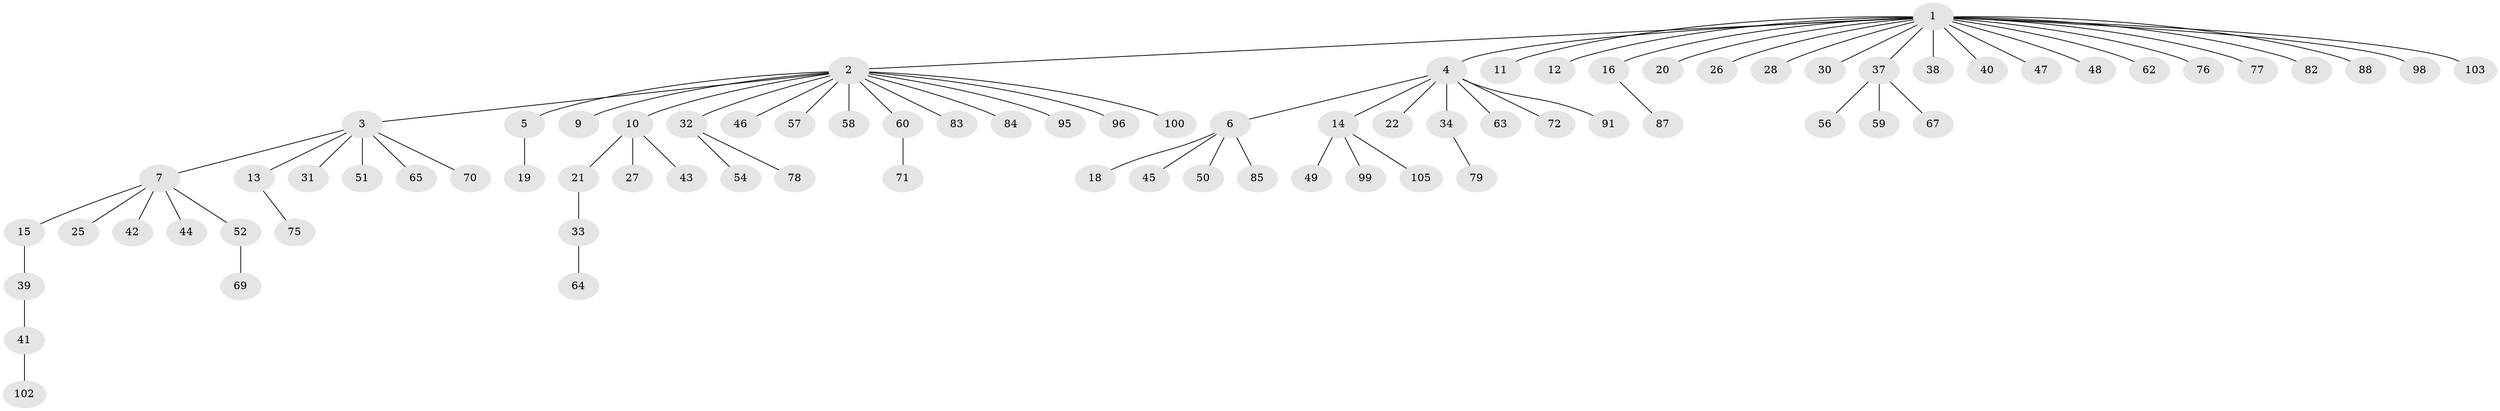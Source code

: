 // original degree distribution, {18: 0.009433962264150943, 13: 0.009433962264150943, 8: 0.009433962264150943, 9: 0.009433962264150943, 3: 0.03773584905660377, 6: 0.009433962264150943, 5: 0.018867924528301886, 4: 0.04716981132075472, 2: 0.22641509433962265, 1: 0.6226415094339622}
// Generated by graph-tools (version 1.1) at 2025/11/02/27/25 16:11:11]
// undirected, 80 vertices, 79 edges
graph export_dot {
graph [start="1"]
  node [color=gray90,style=filled];
  1 [super="+17"];
  2 [super="+8"];
  3 [super="+53"];
  4 [super="+23"];
  5 [super="+24"];
  6 [super="+92"];
  7 [super="+35"];
  9 [super="+36"];
  10;
  11;
  12;
  13;
  14 [super="+29"];
  15;
  16;
  18;
  19;
  20;
  21;
  22 [super="+66"];
  25;
  26;
  27;
  28;
  30 [super="+61"];
  31;
  32 [super="+94"];
  33 [super="+80"];
  34;
  37 [super="+55"];
  38;
  39 [super="+104"];
  40;
  41;
  42;
  43 [super="+68"];
  44;
  45 [super="+89"];
  46;
  47;
  48;
  49;
  50;
  51;
  52;
  54;
  56 [super="+74"];
  57;
  58 [super="+93"];
  59 [super="+101"];
  60;
  62;
  63;
  64 [super="+73"];
  65;
  67;
  69 [super="+90"];
  70;
  71;
  72 [super="+81"];
  75 [super="+97"];
  76;
  77;
  78;
  79;
  82;
  83 [super="+86"];
  84;
  85;
  87;
  88;
  91;
  95;
  96 [super="+106"];
  98;
  99;
  100;
  102;
  103;
  105;
  1 -- 2;
  1 -- 4;
  1 -- 11;
  1 -- 12;
  1 -- 16;
  1 -- 20;
  1 -- 26;
  1 -- 30;
  1 -- 37;
  1 -- 40;
  1 -- 47;
  1 -- 48;
  1 -- 62;
  1 -- 76;
  1 -- 82;
  1 -- 88;
  1 -- 98;
  1 -- 38;
  1 -- 103;
  1 -- 28;
  1 -- 77;
  2 -- 3;
  2 -- 5;
  2 -- 32;
  2 -- 57;
  2 -- 58;
  2 -- 60;
  2 -- 83;
  2 -- 84;
  2 -- 95;
  2 -- 96;
  2 -- 100;
  2 -- 9;
  2 -- 10;
  2 -- 46;
  3 -- 7;
  3 -- 13;
  3 -- 31;
  3 -- 51;
  3 -- 65;
  3 -- 70;
  4 -- 6;
  4 -- 14;
  4 -- 22;
  4 -- 34;
  4 -- 63;
  4 -- 72;
  4 -- 91;
  5 -- 19;
  6 -- 18;
  6 -- 45;
  6 -- 50;
  6 -- 85;
  7 -- 15;
  7 -- 25;
  7 -- 42;
  7 -- 44;
  7 -- 52;
  10 -- 21;
  10 -- 27;
  10 -- 43;
  13 -- 75;
  14 -- 99;
  14 -- 105;
  14 -- 49;
  15 -- 39;
  16 -- 87;
  21 -- 33;
  32 -- 54;
  32 -- 78;
  33 -- 64;
  34 -- 79;
  37 -- 59;
  37 -- 67;
  37 -- 56;
  39 -- 41;
  41 -- 102;
  52 -- 69;
  60 -- 71;
}
